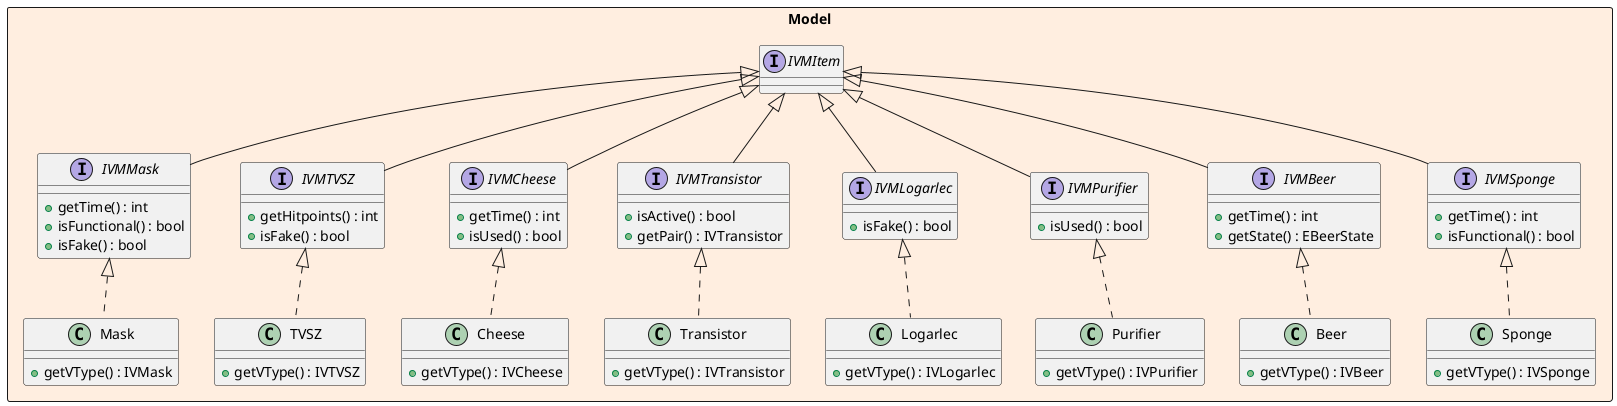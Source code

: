 @startuml

package "Model" <<Rectangle>> #FFEEE0 {
    
    interface IVMItem {
        
    }

    interface IVMMask implements IVMItem {
        + getTime() : int
        + isFunctional() : bool
        + isFake() : bool
    }
    class Mask implements IVMMask {
        + getVType() : IVMask
    }

    interface IVMTVSZ implements IVMItem {
        + getHitpoints() : int
        + isFake() : bool
    }
    class TVSZ implements IVMTVSZ {
        + getVType() : IVTVSZ
    }

    interface IVMCheese implements IVMItem {
        + getTime() : int
        + isUsed() : bool
    }
    class Cheese implements IVMCheese {
        + getVType() : IVCheese
    }

    interface IVMTransistor implements IVMItem {
        + isActive() : bool
        + getPair() : IVTransistor
    }
    class Transistor implements IVMTransistor {
        + getVType() : IVTransistor
    }

    interface IVMLogarlec implements IVMItem {
        + isFake() : bool
    }
    class Logarlec implements IVMLogarlec {
        + getVType() : IVLogarlec
    }
    
    interface IVMPurifier implements IVMItem {
        + isUsed() : bool
    }
    class Purifier implements IVMPurifier {
        + getVType() : IVPurifier
    }

    interface IVMBeer implements IVMItem {
        + getTime() : int
        + getState() : EBeerState
    }
    class Beer implements IVMBeer {
        + getVType() : IVBeer
    }

    interface IVMSponge implements IVMItem {
        + getTime() : int
        + isFunctional() : bool
    }
    class Sponge implements IVMSponge {
        + getVType() : IVSponge
    }
}